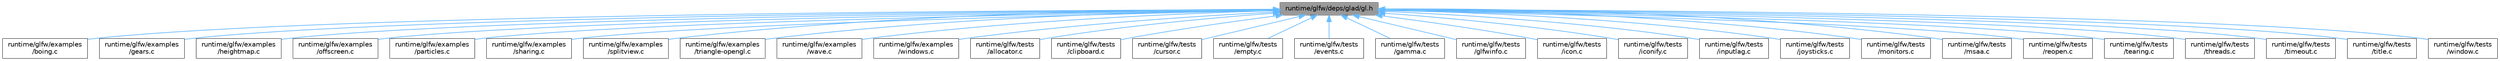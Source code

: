 digraph "runtime/glfw/deps/glad/gl.h"
{
 // LATEX_PDF_SIZE
  bgcolor="transparent";
  edge [fontname=Helvetica,fontsize=10,labelfontname=Helvetica,labelfontsize=10];
  node [fontname=Helvetica,fontsize=10,shape=box,height=0.2,width=0.4];
  Node1 [id="Node000001",label="runtime/glfw/deps/glad/gl.h",height=0.2,width=0.4,color="gray40", fillcolor="grey60", style="filled", fontcolor="black",tooltip=" "];
  Node1 -> Node2 [id="edge1_Node000001_Node000002",dir="back",color="steelblue1",style="solid",tooltip=" "];
  Node2 [id="Node000002",label="runtime/glfw/examples\l/boing.c",height=0.2,width=0.4,color="grey40", fillcolor="white", style="filled",URL="$boing_8c.html",tooltip=" "];
  Node1 -> Node3 [id="edge2_Node000001_Node000003",dir="back",color="steelblue1",style="solid",tooltip=" "];
  Node3 [id="Node000003",label="runtime/glfw/examples\l/gears.c",height=0.2,width=0.4,color="grey40", fillcolor="white", style="filled",URL="$gears_8c.html",tooltip=" "];
  Node1 -> Node4 [id="edge3_Node000001_Node000004",dir="back",color="steelblue1",style="solid",tooltip=" "];
  Node4 [id="Node000004",label="runtime/glfw/examples\l/heightmap.c",height=0.2,width=0.4,color="grey40", fillcolor="white", style="filled",URL="$heightmap_8c.html",tooltip=" "];
  Node1 -> Node5 [id="edge4_Node000001_Node000005",dir="back",color="steelblue1",style="solid",tooltip=" "];
  Node5 [id="Node000005",label="runtime/glfw/examples\l/offscreen.c",height=0.2,width=0.4,color="grey40", fillcolor="white", style="filled",URL="$offscreen_8c.html",tooltip=" "];
  Node1 -> Node6 [id="edge5_Node000001_Node000006",dir="back",color="steelblue1",style="solid",tooltip=" "];
  Node6 [id="Node000006",label="runtime/glfw/examples\l/particles.c",height=0.2,width=0.4,color="grey40", fillcolor="white", style="filled",URL="$particles_8c.html",tooltip=" "];
  Node1 -> Node7 [id="edge6_Node000001_Node000007",dir="back",color="steelblue1",style="solid",tooltip=" "];
  Node7 [id="Node000007",label="runtime/glfw/examples\l/sharing.c",height=0.2,width=0.4,color="grey40", fillcolor="white", style="filled",URL="$sharing_8c.html",tooltip=" "];
  Node1 -> Node8 [id="edge7_Node000001_Node000008",dir="back",color="steelblue1",style="solid",tooltip=" "];
  Node8 [id="Node000008",label="runtime/glfw/examples\l/splitview.c",height=0.2,width=0.4,color="grey40", fillcolor="white", style="filled",URL="$splitview_8c.html",tooltip=" "];
  Node1 -> Node9 [id="edge8_Node000001_Node000009",dir="back",color="steelblue1",style="solid",tooltip=" "];
  Node9 [id="Node000009",label="runtime/glfw/examples\l/triangle-opengl.c",height=0.2,width=0.4,color="grey40", fillcolor="white", style="filled",URL="$triangle-opengl_8c.html",tooltip=" "];
  Node1 -> Node10 [id="edge9_Node000001_Node000010",dir="back",color="steelblue1",style="solid",tooltip=" "];
  Node10 [id="Node000010",label="runtime/glfw/examples\l/wave.c",height=0.2,width=0.4,color="grey40", fillcolor="white", style="filled",URL="$wave_8c.html",tooltip=" "];
  Node1 -> Node11 [id="edge10_Node000001_Node000011",dir="back",color="steelblue1",style="solid",tooltip=" "];
  Node11 [id="Node000011",label="runtime/glfw/examples\l/windows.c",height=0.2,width=0.4,color="grey40", fillcolor="white", style="filled",URL="$windows_8c.html",tooltip=" "];
  Node1 -> Node12 [id="edge11_Node000001_Node000012",dir="back",color="steelblue1",style="solid",tooltip=" "];
  Node12 [id="Node000012",label="runtime/glfw/tests\l/allocator.c",height=0.2,width=0.4,color="grey40", fillcolor="white", style="filled",URL="$allocator_8c.html",tooltip=" "];
  Node1 -> Node13 [id="edge12_Node000001_Node000013",dir="back",color="steelblue1",style="solid",tooltip=" "];
  Node13 [id="Node000013",label="runtime/glfw/tests\l/clipboard.c",height=0.2,width=0.4,color="grey40", fillcolor="white", style="filled",URL="$clipboard_8c.html",tooltip=" "];
  Node1 -> Node14 [id="edge13_Node000001_Node000014",dir="back",color="steelblue1",style="solid",tooltip=" "];
  Node14 [id="Node000014",label="runtime/glfw/tests\l/cursor.c",height=0.2,width=0.4,color="grey40", fillcolor="white", style="filled",URL="$cursor_8c.html",tooltip=" "];
  Node1 -> Node15 [id="edge14_Node000001_Node000015",dir="back",color="steelblue1",style="solid",tooltip=" "];
  Node15 [id="Node000015",label="runtime/glfw/tests\l/empty.c",height=0.2,width=0.4,color="grey40", fillcolor="white", style="filled",URL="$empty_8c.html",tooltip=" "];
  Node1 -> Node16 [id="edge15_Node000001_Node000016",dir="back",color="steelblue1",style="solid",tooltip=" "];
  Node16 [id="Node000016",label="runtime/glfw/tests\l/events.c",height=0.2,width=0.4,color="grey40", fillcolor="white", style="filled",URL="$events_8c.html",tooltip=" "];
  Node1 -> Node17 [id="edge16_Node000001_Node000017",dir="back",color="steelblue1",style="solid",tooltip=" "];
  Node17 [id="Node000017",label="runtime/glfw/tests\l/gamma.c",height=0.2,width=0.4,color="grey40", fillcolor="white", style="filled",URL="$gamma_8c.html",tooltip=" "];
  Node1 -> Node18 [id="edge17_Node000001_Node000018",dir="back",color="steelblue1",style="solid",tooltip=" "];
  Node18 [id="Node000018",label="runtime/glfw/tests\l/glfwinfo.c",height=0.2,width=0.4,color="grey40", fillcolor="white", style="filled",URL="$glfwinfo_8c.html",tooltip=" "];
  Node1 -> Node19 [id="edge18_Node000001_Node000019",dir="back",color="steelblue1",style="solid",tooltip=" "];
  Node19 [id="Node000019",label="runtime/glfw/tests\l/icon.c",height=0.2,width=0.4,color="grey40", fillcolor="white", style="filled",URL="$icon_8c.html",tooltip=" "];
  Node1 -> Node20 [id="edge19_Node000001_Node000020",dir="back",color="steelblue1",style="solid",tooltip=" "];
  Node20 [id="Node000020",label="runtime/glfw/tests\l/iconify.c",height=0.2,width=0.4,color="grey40", fillcolor="white", style="filled",URL="$iconify_8c.html",tooltip=" "];
  Node1 -> Node21 [id="edge20_Node000001_Node000021",dir="back",color="steelblue1",style="solid",tooltip=" "];
  Node21 [id="Node000021",label="runtime/glfw/tests\l/inputlag.c",height=0.2,width=0.4,color="grey40", fillcolor="white", style="filled",URL="$inputlag_8c.html",tooltip=" "];
  Node1 -> Node22 [id="edge21_Node000001_Node000022",dir="back",color="steelblue1",style="solid",tooltip=" "];
  Node22 [id="Node000022",label="runtime/glfw/tests\l/joysticks.c",height=0.2,width=0.4,color="grey40", fillcolor="white", style="filled",URL="$joysticks_8c.html",tooltip=" "];
  Node1 -> Node23 [id="edge22_Node000001_Node000023",dir="back",color="steelblue1",style="solid",tooltip=" "];
  Node23 [id="Node000023",label="runtime/glfw/tests\l/monitors.c",height=0.2,width=0.4,color="grey40", fillcolor="white", style="filled",URL="$monitors_8c.html",tooltip=" "];
  Node1 -> Node24 [id="edge23_Node000001_Node000024",dir="back",color="steelblue1",style="solid",tooltip=" "];
  Node24 [id="Node000024",label="runtime/glfw/tests\l/msaa.c",height=0.2,width=0.4,color="grey40", fillcolor="white", style="filled",URL="$msaa_8c.html",tooltip=" "];
  Node1 -> Node25 [id="edge24_Node000001_Node000025",dir="back",color="steelblue1",style="solid",tooltip=" "];
  Node25 [id="Node000025",label="runtime/glfw/tests\l/reopen.c",height=0.2,width=0.4,color="grey40", fillcolor="white", style="filled",URL="$reopen_8c.html",tooltip=" "];
  Node1 -> Node26 [id="edge25_Node000001_Node000026",dir="back",color="steelblue1",style="solid",tooltip=" "];
  Node26 [id="Node000026",label="runtime/glfw/tests\l/tearing.c",height=0.2,width=0.4,color="grey40", fillcolor="white", style="filled",URL="$tearing_8c.html",tooltip=" "];
  Node1 -> Node27 [id="edge26_Node000001_Node000027",dir="back",color="steelblue1",style="solid",tooltip=" "];
  Node27 [id="Node000027",label="runtime/glfw/tests\l/threads.c",height=0.2,width=0.4,color="grey40", fillcolor="white", style="filled",URL="$threads_8c.html",tooltip=" "];
  Node1 -> Node28 [id="edge27_Node000001_Node000028",dir="back",color="steelblue1",style="solid",tooltip=" "];
  Node28 [id="Node000028",label="runtime/glfw/tests\l/timeout.c",height=0.2,width=0.4,color="grey40", fillcolor="white", style="filled",URL="$timeout_8c.html",tooltip=" "];
  Node1 -> Node29 [id="edge28_Node000001_Node000029",dir="back",color="steelblue1",style="solid",tooltip=" "];
  Node29 [id="Node000029",label="runtime/glfw/tests\l/title.c",height=0.2,width=0.4,color="grey40", fillcolor="white", style="filled",URL="$title_8c.html",tooltip=" "];
  Node1 -> Node30 [id="edge29_Node000001_Node000030",dir="back",color="steelblue1",style="solid",tooltip=" "];
  Node30 [id="Node000030",label="runtime/glfw/tests\l/window.c",height=0.2,width=0.4,color="grey40", fillcolor="white", style="filled",URL="$tests_2window_8c.html",tooltip=" "];
}
